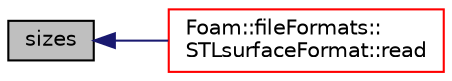 digraph "sizes"
{
  bgcolor="transparent";
  edge [fontname="Helvetica",fontsize="10",labelfontname="Helvetica",labelfontsize="10"];
  node [fontname="Helvetica",fontsize="10",shape=record];
  rankdir="LR";
  Node1 [label="sizes",height=0.2,width=0.4,color="black", fillcolor="grey75", style="filled", fontcolor="black"];
  Node1 -> Node2 [dir="back",color="midnightblue",fontsize="10",style="solid",fontname="Helvetica"];
  Node2 [label="Foam::fileFormats::\lSTLsurfaceFormat::read",height=0.2,width=0.4,color="red",URL="$a02458.html#a464ebd67acbdff0014d4dae69e3ec4be",tooltip="Read from file. "];
}
